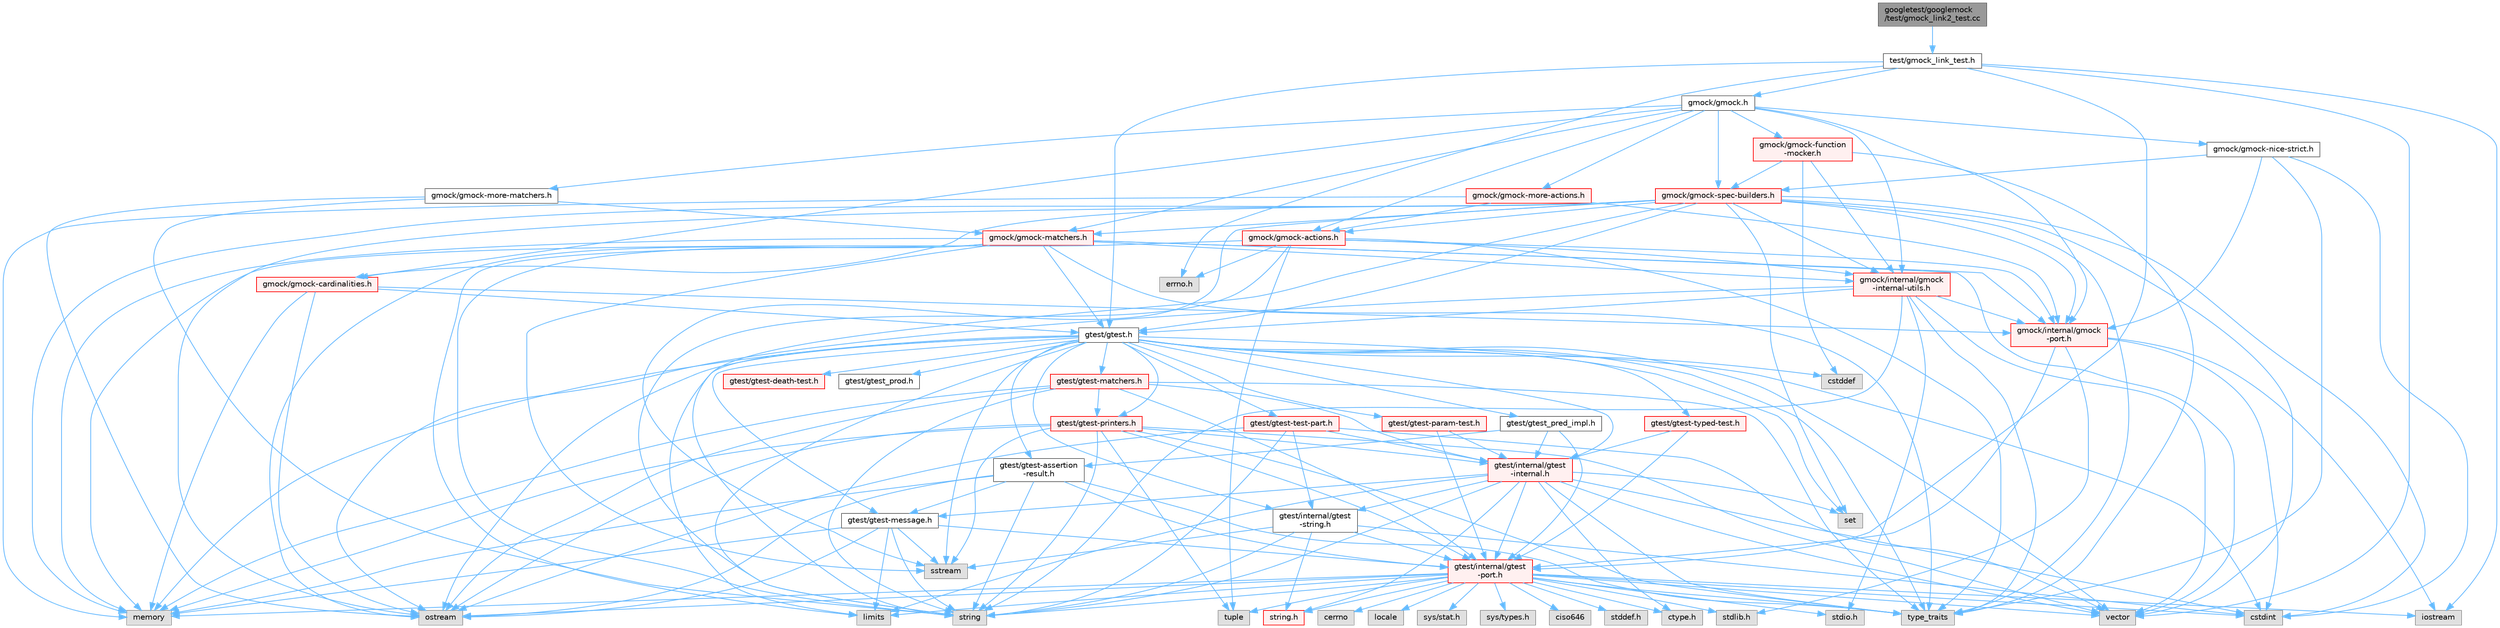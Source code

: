 digraph "googletest/googlemock/test/gmock_link2_test.cc"
{
 // LATEX_PDF_SIZE
  bgcolor="transparent";
  edge [fontname=Helvetica,fontsize=10,labelfontname=Helvetica,labelfontsize=10];
  node [fontname=Helvetica,fontsize=10,shape=box,height=0.2,width=0.4];
  Node1 [id="Node000001",label="googletest/googlemock\l/test/gmock_link2_test.cc",height=0.2,width=0.4,color="gray40", fillcolor="grey60", style="filled", fontcolor="black",tooltip=" "];
  Node1 -> Node2 [id="edge1_Node000001_Node000002",color="steelblue1",style="solid",tooltip=" "];
  Node2 [id="Node000002",label="test/gmock_link_test.h",height=0.2,width=0.4,color="grey40", fillcolor="white", style="filled",URL="$gmock__link__test_8h.html",tooltip=" "];
  Node2 -> Node3 [id="edge2_Node000002_Node000003",color="steelblue1",style="solid",tooltip=" "];
  Node3 [id="Node000003",label="gmock/gmock.h",height=0.2,width=0.4,color="grey40", fillcolor="white", style="filled",URL="$gmock_8h.html",tooltip=" "];
  Node3 -> Node4 [id="edge3_Node000003_Node000004",color="steelblue1",style="solid",tooltip=" "];
  Node4 [id="Node000004",label="gmock/gmock-actions.h",height=0.2,width=0.4,color="red", fillcolor="#FFF0F0", style="filled",URL="$gmock-actions_8h.html",tooltip=" "];
  Node4 -> Node5 [id="edge4_Node000004_Node000005",color="steelblue1",style="solid",tooltip=" "];
  Node5 [id="Node000005",label="errno.h",height=0.2,width=0.4,color="grey60", fillcolor="#E0E0E0", style="filled",tooltip=" "];
  Node4 -> Node9 [id="edge5_Node000004_Node000009",color="steelblue1",style="solid",tooltip=" "];
  Node9 [id="Node000009",label="memory",height=0.2,width=0.4,color="grey60", fillcolor="#E0E0E0", style="filled",tooltip=" "];
  Node4 -> Node10 [id="edge6_Node000004_Node000010",color="steelblue1",style="solid",tooltip=" "];
  Node10 [id="Node000010",label="string",height=0.2,width=0.4,color="grey60", fillcolor="#E0E0E0", style="filled",tooltip=" "];
  Node4 -> Node11 [id="edge7_Node000004_Node000011",color="steelblue1",style="solid",tooltip=" "];
  Node11 [id="Node000011",label="tuple",height=0.2,width=0.4,color="grey60", fillcolor="#E0E0E0", style="filled",tooltip=" "];
  Node4 -> Node12 [id="edge8_Node000004_Node000012",color="steelblue1",style="solid",tooltip=" "];
  Node12 [id="Node000012",label="type_traits",height=0.2,width=0.4,color="grey60", fillcolor="#E0E0E0", style="filled",tooltip=" "];
  Node4 -> Node14 [id="edge9_Node000004_Node000014",color="steelblue1",style="solid",tooltip=" "];
  Node14 [id="Node000014",label="gmock/internal/gmock\l-internal-utils.h",height=0.2,width=0.4,color="red", fillcolor="#FFF0F0", style="filled",URL="$gmock-internal-utils_8h.html",tooltip=" "];
  Node14 -> Node15 [id="edge10_Node000014_Node000015",color="steelblue1",style="solid",tooltip=" "];
  Node15 [id="Node000015",label="stdio.h",height=0.2,width=0.4,color="grey60", fillcolor="#E0E0E0", style="filled",tooltip=" "];
  Node14 -> Node16 [id="edge11_Node000014_Node000016",color="steelblue1",style="solid",tooltip=" "];
  Node16 [id="Node000016",label="ostream",height=0.2,width=0.4,color="grey60", fillcolor="#E0E0E0", style="filled",tooltip=" "];
  Node14 -> Node10 [id="edge12_Node000014_Node000010",color="steelblue1",style="solid",tooltip=" "];
  Node14 -> Node12 [id="edge13_Node000014_Node000012",color="steelblue1",style="solid",tooltip=" "];
  Node14 -> Node17 [id="edge14_Node000014_Node000017",color="steelblue1",style="solid",tooltip=" "];
  Node17 [id="Node000017",label="vector",height=0.2,width=0.4,color="grey60", fillcolor="#E0E0E0", style="filled",tooltip=" "];
  Node14 -> Node18 [id="edge15_Node000014_Node000018",color="steelblue1",style="solid",tooltip=" "];
  Node18 [id="Node000018",label="gmock/internal/gmock\l-port.h",height=0.2,width=0.4,color="red", fillcolor="#FFF0F0", style="filled",URL="$gmock-port_8h.html",tooltip=" "];
  Node18 -> Node20 [id="edge16_Node000018_Node000020",color="steelblue1",style="solid",tooltip=" "];
  Node20 [id="Node000020",label="stdlib.h",height=0.2,width=0.4,color="grey60", fillcolor="#E0E0E0", style="filled",tooltip=" "];
  Node18 -> Node21 [id="edge17_Node000018_Node000021",color="steelblue1",style="solid",tooltip=" "];
  Node21 [id="Node000021",label="cstdint",height=0.2,width=0.4,color="grey60", fillcolor="#E0E0E0", style="filled",tooltip=" "];
  Node18 -> Node22 [id="edge18_Node000018_Node000022",color="steelblue1",style="solid",tooltip=" "];
  Node22 [id="Node000022",label="iostream",height=0.2,width=0.4,color="grey60", fillcolor="#E0E0E0", style="filled",tooltip=" "];
  Node18 -> Node24 [id="edge19_Node000018_Node000024",color="steelblue1",style="solid",tooltip=" "];
  Node24 [id="Node000024",label="gtest/internal/gtest\l-port.h",height=0.2,width=0.4,color="red", fillcolor="#FFF0F0", style="filled",URL="$gtest-port_8h.html",tooltip=" "];
  Node24 -> Node25 [id="edge20_Node000024_Node000025",color="steelblue1",style="solid",tooltip=" "];
  Node25 [id="Node000025",label="ciso646",height=0.2,width=0.4,color="grey60", fillcolor="#E0E0E0", style="filled",tooltip=" "];
  Node24 -> Node26 [id="edge21_Node000024_Node000026",color="steelblue1",style="solid",tooltip=" "];
  Node26 [id="Node000026",label="ctype.h",height=0.2,width=0.4,color="grey60", fillcolor="#E0E0E0", style="filled",tooltip=" "];
  Node24 -> Node27 [id="edge22_Node000024_Node000027",color="steelblue1",style="solid",tooltip=" "];
  Node27 [id="Node000027",label="stddef.h",height=0.2,width=0.4,color="grey60", fillcolor="#E0E0E0", style="filled",tooltip=" "];
  Node24 -> Node15 [id="edge23_Node000024_Node000015",color="steelblue1",style="solid",tooltip=" "];
  Node24 -> Node20 [id="edge24_Node000024_Node000020",color="steelblue1",style="solid",tooltip=" "];
  Node24 -> Node28 [id="edge25_Node000024_Node000028",color="steelblue1",style="solid",tooltip=" "];
  Node28 [id="Node000028",label="string.h",height=0.2,width=0.4,color="red", fillcolor="#FFF0F0", style="filled",URL="$string_8h.html",tooltip=" "];
  Node24 -> Node39 [id="edge26_Node000024_Node000039",color="steelblue1",style="solid",tooltip=" "];
  Node39 [id="Node000039",label="cerrno",height=0.2,width=0.4,color="grey60", fillcolor="#E0E0E0", style="filled",tooltip=" "];
  Node24 -> Node21 [id="edge27_Node000024_Node000021",color="steelblue1",style="solid",tooltip=" "];
  Node24 -> Node22 [id="edge28_Node000024_Node000022",color="steelblue1",style="solid",tooltip=" "];
  Node24 -> Node34 [id="edge29_Node000024_Node000034",color="steelblue1",style="solid",tooltip=" "];
  Node34 [id="Node000034",label="limits",height=0.2,width=0.4,color="grey60", fillcolor="#E0E0E0", style="filled",tooltip=" "];
  Node24 -> Node40 [id="edge30_Node000024_Node000040",color="steelblue1",style="solid",tooltip=" "];
  Node40 [id="Node000040",label="locale",height=0.2,width=0.4,color="grey60", fillcolor="#E0E0E0", style="filled",tooltip=" "];
  Node24 -> Node9 [id="edge31_Node000024_Node000009",color="steelblue1",style="solid",tooltip=" "];
  Node24 -> Node16 [id="edge32_Node000024_Node000016",color="steelblue1",style="solid",tooltip=" "];
  Node24 -> Node10 [id="edge33_Node000024_Node000010",color="steelblue1",style="solid",tooltip=" "];
  Node24 -> Node11 [id="edge34_Node000024_Node000011",color="steelblue1",style="solid",tooltip=" "];
  Node24 -> Node12 [id="edge35_Node000024_Node000012",color="steelblue1",style="solid",tooltip=" "];
  Node24 -> Node17 [id="edge36_Node000024_Node000017",color="steelblue1",style="solid",tooltip=" "];
  Node24 -> Node41 [id="edge37_Node000024_Node000041",color="steelblue1",style="solid",tooltip=" "];
  Node41 [id="Node000041",label="sys/stat.h",height=0.2,width=0.4,color="grey60", fillcolor="#E0E0E0", style="filled",tooltip=" "];
  Node24 -> Node42 [id="edge38_Node000024_Node000042",color="steelblue1",style="solid",tooltip=" "];
  Node42 [id="Node000042",label="sys/types.h",height=0.2,width=0.4,color="grey60", fillcolor="#E0E0E0", style="filled",tooltip=" "];
  Node14 -> Node49 [id="edge39_Node000014_Node000049",color="steelblue1",style="solid",tooltip=" "];
  Node49 [id="Node000049",label="gtest/gtest.h",height=0.2,width=0.4,color="grey40", fillcolor="white", style="filled",URL="$gtest_8h.html",tooltip=" "];
  Node49 -> Node30 [id="edge40_Node000049_Node000030",color="steelblue1",style="solid",tooltip=" "];
  Node30 [id="Node000030",label="cstddef",height=0.2,width=0.4,color="grey60", fillcolor="#E0E0E0", style="filled",tooltip=" "];
  Node49 -> Node21 [id="edge41_Node000049_Node000021",color="steelblue1",style="solid",tooltip=" "];
  Node49 -> Node34 [id="edge42_Node000049_Node000034",color="steelblue1",style="solid",tooltip=" "];
  Node49 -> Node9 [id="edge43_Node000049_Node000009",color="steelblue1",style="solid",tooltip=" "];
  Node49 -> Node16 [id="edge44_Node000049_Node000016",color="steelblue1",style="solid",tooltip=" "];
  Node49 -> Node33 [id="edge45_Node000049_Node000033",color="steelblue1",style="solid",tooltip=" "];
  Node33 [id="Node000033",label="set",height=0.2,width=0.4,color="grey60", fillcolor="#E0E0E0", style="filled",tooltip=" "];
  Node49 -> Node50 [id="edge46_Node000049_Node000050",color="steelblue1",style="solid",tooltip=" "];
  Node50 [id="Node000050",label="sstream",height=0.2,width=0.4,color="grey60", fillcolor="#E0E0E0", style="filled",tooltip=" "];
  Node49 -> Node10 [id="edge47_Node000049_Node000010",color="steelblue1",style="solid",tooltip=" "];
  Node49 -> Node12 [id="edge48_Node000049_Node000012",color="steelblue1",style="solid",tooltip=" "];
  Node49 -> Node17 [id="edge49_Node000049_Node000017",color="steelblue1",style="solid",tooltip=" "];
  Node49 -> Node51 [id="edge50_Node000049_Node000051",color="steelblue1",style="solid",tooltip=" "];
  Node51 [id="Node000051",label="gtest/gtest-assertion\l-result.h",height=0.2,width=0.4,color="grey40", fillcolor="white", style="filled",URL="$gtest-assertion-result_8h.html",tooltip=" "];
  Node51 -> Node9 [id="edge51_Node000051_Node000009",color="steelblue1",style="solid",tooltip=" "];
  Node51 -> Node16 [id="edge52_Node000051_Node000016",color="steelblue1",style="solid",tooltip=" "];
  Node51 -> Node10 [id="edge53_Node000051_Node000010",color="steelblue1",style="solid",tooltip=" "];
  Node51 -> Node12 [id="edge54_Node000051_Node000012",color="steelblue1",style="solid",tooltip=" "];
  Node51 -> Node52 [id="edge55_Node000051_Node000052",color="steelblue1",style="solid",tooltip=" "];
  Node52 [id="Node000052",label="gtest/gtest-message.h",height=0.2,width=0.4,color="grey40", fillcolor="white", style="filled",URL="$gtest-message_8h.html",tooltip=" "];
  Node52 -> Node34 [id="edge56_Node000052_Node000034",color="steelblue1",style="solid",tooltip=" "];
  Node52 -> Node9 [id="edge57_Node000052_Node000009",color="steelblue1",style="solid",tooltip=" "];
  Node52 -> Node16 [id="edge58_Node000052_Node000016",color="steelblue1",style="solid",tooltip=" "];
  Node52 -> Node50 [id="edge59_Node000052_Node000050",color="steelblue1",style="solid",tooltip=" "];
  Node52 -> Node10 [id="edge60_Node000052_Node000010",color="steelblue1",style="solid",tooltip=" "];
  Node52 -> Node24 [id="edge61_Node000052_Node000024",color="steelblue1",style="solid",tooltip=" "];
  Node51 -> Node24 [id="edge62_Node000051_Node000024",color="steelblue1",style="solid",tooltip=" "];
  Node49 -> Node53 [id="edge63_Node000049_Node000053",color="steelblue1",style="solid",tooltip=" "];
  Node53 [id="Node000053",label="gtest/gtest-death-test.h",height=0.2,width=0.4,color="red", fillcolor="#FFF0F0", style="filled",URL="$gtest-death-test_8h.html",tooltip=" "];
  Node49 -> Node55 [id="edge64_Node000049_Node000055",color="steelblue1",style="solid",tooltip=" "];
  Node55 [id="Node000055",label="gtest/gtest-matchers.h",height=0.2,width=0.4,color="red", fillcolor="#FFF0F0", style="filled",URL="$gtest-matchers_8h.html",tooltip=" "];
  Node55 -> Node9 [id="edge65_Node000055_Node000009",color="steelblue1",style="solid",tooltip=" "];
  Node55 -> Node16 [id="edge66_Node000055_Node000016",color="steelblue1",style="solid",tooltip=" "];
  Node55 -> Node10 [id="edge67_Node000055_Node000010",color="steelblue1",style="solid",tooltip=" "];
  Node55 -> Node12 [id="edge68_Node000055_Node000012",color="steelblue1",style="solid",tooltip=" "];
  Node55 -> Node57 [id="edge69_Node000055_Node000057",color="steelblue1",style="solid",tooltip=" "];
  Node57 [id="Node000057",label="gtest/gtest-printers.h",height=0.2,width=0.4,color="red", fillcolor="#FFF0F0", style="filled",URL="$gtest-printers_8h.html",tooltip=" "];
  Node57 -> Node9 [id="edge70_Node000057_Node000009",color="steelblue1",style="solid",tooltip=" "];
  Node57 -> Node16 [id="edge71_Node000057_Node000016",color="steelblue1",style="solid",tooltip=" "];
  Node57 -> Node50 [id="edge72_Node000057_Node000050",color="steelblue1",style="solid",tooltip=" "];
  Node57 -> Node10 [id="edge73_Node000057_Node000010",color="steelblue1",style="solid",tooltip=" "];
  Node57 -> Node11 [id="edge74_Node000057_Node000011",color="steelblue1",style="solid",tooltip=" "];
  Node57 -> Node12 [id="edge75_Node000057_Node000012",color="steelblue1",style="solid",tooltip=" "];
  Node57 -> Node17 [id="edge76_Node000057_Node000017",color="steelblue1",style="solid",tooltip=" "];
  Node57 -> Node58 [id="edge77_Node000057_Node000058",color="steelblue1",style="solid",tooltip=" "];
  Node58 [id="Node000058",label="gtest/internal/gtest\l-internal.h",height=0.2,width=0.4,color="red", fillcolor="#FFF0F0", style="filled",URL="$gtest-internal_8h.html",tooltip=" "];
  Node58 -> Node24 [id="edge78_Node000058_Node000024",color="steelblue1",style="solid",tooltip=" "];
  Node58 -> Node26 [id="edge79_Node000058_Node000026",color="steelblue1",style="solid",tooltip=" "];
  Node58 -> Node28 [id="edge80_Node000058_Node000028",color="steelblue1",style="solid",tooltip=" "];
  Node58 -> Node21 [id="edge81_Node000058_Node000021",color="steelblue1",style="solid",tooltip=" "];
  Node58 -> Node34 [id="edge82_Node000058_Node000034",color="steelblue1",style="solid",tooltip=" "];
  Node58 -> Node33 [id="edge83_Node000058_Node000033",color="steelblue1",style="solid",tooltip=" "];
  Node58 -> Node10 [id="edge84_Node000058_Node000010",color="steelblue1",style="solid",tooltip=" "];
  Node58 -> Node12 [id="edge85_Node000058_Node000012",color="steelblue1",style="solid",tooltip=" "];
  Node58 -> Node17 [id="edge86_Node000058_Node000017",color="steelblue1",style="solid",tooltip=" "];
  Node58 -> Node52 [id="edge87_Node000058_Node000052",color="steelblue1",style="solid",tooltip=" "];
  Node58 -> Node62 [id="edge88_Node000058_Node000062",color="steelblue1",style="solid",tooltip=" "];
  Node62 [id="Node000062",label="gtest/internal/gtest\l-string.h",height=0.2,width=0.4,color="grey40", fillcolor="white", style="filled",URL="$gtest-string_8h.html",tooltip=" "];
  Node62 -> Node28 [id="edge89_Node000062_Node000028",color="steelblue1",style="solid",tooltip=" "];
  Node62 -> Node21 [id="edge90_Node000062_Node000021",color="steelblue1",style="solid",tooltip=" "];
  Node62 -> Node50 [id="edge91_Node000062_Node000050",color="steelblue1",style="solid",tooltip=" "];
  Node62 -> Node10 [id="edge92_Node000062_Node000010",color="steelblue1",style="solid",tooltip=" "];
  Node62 -> Node24 [id="edge93_Node000062_Node000024",color="steelblue1",style="solid",tooltip=" "];
  Node57 -> Node24 [id="edge94_Node000057_Node000024",color="steelblue1",style="solid",tooltip=" "];
  Node55 -> Node58 [id="edge95_Node000055_Node000058",color="steelblue1",style="solid",tooltip=" "];
  Node55 -> Node24 [id="edge96_Node000055_Node000024",color="steelblue1",style="solid",tooltip=" "];
  Node49 -> Node52 [id="edge97_Node000049_Node000052",color="steelblue1",style="solid",tooltip=" "];
  Node49 -> Node65 [id="edge98_Node000049_Node000065",color="steelblue1",style="solid",tooltip=" "];
  Node65 [id="Node000065",label="gtest/gtest-param-test.h",height=0.2,width=0.4,color="red", fillcolor="#FFF0F0", style="filled",URL="$gtest-param-test_8h.html",tooltip=" "];
  Node65 -> Node58 [id="edge99_Node000065_Node000058",color="steelblue1",style="solid",tooltip=" "];
  Node65 -> Node24 [id="edge100_Node000065_Node000024",color="steelblue1",style="solid",tooltip=" "];
  Node49 -> Node57 [id="edge101_Node000049_Node000057",color="steelblue1",style="solid",tooltip=" "];
  Node49 -> Node69 [id="edge102_Node000049_Node000069",color="steelblue1",style="solid",tooltip=" "];
  Node69 [id="Node000069",label="gtest/gtest-test-part.h",height=0.2,width=0.4,color="red", fillcolor="#FFF0F0", style="filled",URL="$gtest-test-part_8h.html",tooltip=" "];
  Node69 -> Node16 [id="edge103_Node000069_Node000016",color="steelblue1",style="solid",tooltip=" "];
  Node69 -> Node10 [id="edge104_Node000069_Node000010",color="steelblue1",style="solid",tooltip=" "];
  Node69 -> Node17 [id="edge105_Node000069_Node000017",color="steelblue1",style="solid",tooltip=" "];
  Node69 -> Node58 [id="edge106_Node000069_Node000058",color="steelblue1",style="solid",tooltip=" "];
  Node69 -> Node62 [id="edge107_Node000069_Node000062",color="steelblue1",style="solid",tooltip=" "];
  Node49 -> Node71 [id="edge108_Node000049_Node000071",color="steelblue1",style="solid",tooltip=" "];
  Node71 [id="Node000071",label="gtest/gtest-typed-test.h",height=0.2,width=0.4,color="red", fillcolor="#FFF0F0", style="filled",URL="$gtest-typed-test_8h.html",tooltip=" "];
  Node71 -> Node58 [id="edge109_Node000071_Node000058",color="steelblue1",style="solid",tooltip=" "];
  Node71 -> Node24 [id="edge110_Node000071_Node000024",color="steelblue1",style="solid",tooltip=" "];
  Node49 -> Node72 [id="edge111_Node000049_Node000072",color="steelblue1",style="solid",tooltip=" "];
  Node72 [id="Node000072",label="gtest/gtest_pred_impl.h",height=0.2,width=0.4,color="grey40", fillcolor="white", style="filled",URL="$gtest__pred__impl_8h.html",tooltip=" "];
  Node72 -> Node51 [id="edge112_Node000072_Node000051",color="steelblue1",style="solid",tooltip=" "];
  Node72 -> Node58 [id="edge113_Node000072_Node000058",color="steelblue1",style="solid",tooltip=" "];
  Node72 -> Node24 [id="edge114_Node000072_Node000024",color="steelblue1",style="solid",tooltip=" "];
  Node49 -> Node73 [id="edge115_Node000049_Node000073",color="steelblue1",style="solid",tooltip=" "];
  Node73 [id="Node000073",label="gtest/gtest_prod.h",height=0.2,width=0.4,color="grey40", fillcolor="white", style="filled",URL="$gtest__prod_8h.html",tooltip=" "];
  Node49 -> Node58 [id="edge116_Node000049_Node000058",color="steelblue1",style="solid",tooltip=" "];
  Node49 -> Node62 [id="edge117_Node000049_Node000062",color="steelblue1",style="solid",tooltip=" "];
  Node4 -> Node18 [id="edge118_Node000004_Node000018",color="steelblue1",style="solid",tooltip=" "];
  Node3 -> Node75 [id="edge119_Node000003_Node000075",color="steelblue1",style="solid",tooltip=" "];
  Node75 [id="Node000075",label="gmock/gmock-cardinalities.h",height=0.2,width=0.4,color="red", fillcolor="#FFF0F0", style="filled",URL="$gmock-cardinalities_8h.html",tooltip=" "];
  Node75 -> Node9 [id="edge120_Node000075_Node000009",color="steelblue1",style="solid",tooltip=" "];
  Node75 -> Node16 [id="edge121_Node000075_Node000016",color="steelblue1",style="solid",tooltip=" "];
  Node75 -> Node18 [id="edge122_Node000075_Node000018",color="steelblue1",style="solid",tooltip=" "];
  Node75 -> Node49 [id="edge123_Node000075_Node000049",color="steelblue1",style="solid",tooltip=" "];
  Node3 -> Node77 [id="edge124_Node000003_Node000077",color="steelblue1",style="solid",tooltip=" "];
  Node77 [id="Node000077",label="gmock/gmock-function\l-mocker.h",height=0.2,width=0.4,color="red", fillcolor="#FFF0F0", style="filled",URL="$gmock-function-mocker_8h.html",tooltip=" "];
  Node77 -> Node30 [id="edge125_Node000077_Node000030",color="steelblue1",style="solid",tooltip=" "];
  Node77 -> Node12 [id="edge126_Node000077_Node000012",color="steelblue1",style="solid",tooltip=" "];
  Node77 -> Node78 [id="edge127_Node000077_Node000078",color="steelblue1",style="solid",tooltip=" "];
  Node78 [id="Node000078",label="gmock/gmock-spec-builders.h",height=0.2,width=0.4,color="red", fillcolor="#FFF0F0", style="filled",URL="$gmock-spec-builders_8h.html",tooltip=" "];
  Node78 -> Node21 [id="edge128_Node000078_Node000021",color="steelblue1",style="solid",tooltip=" "];
  Node78 -> Node9 [id="edge129_Node000078_Node000009",color="steelblue1",style="solid",tooltip=" "];
  Node78 -> Node16 [id="edge130_Node000078_Node000016",color="steelblue1",style="solid",tooltip=" "];
  Node78 -> Node33 [id="edge131_Node000078_Node000033",color="steelblue1",style="solid",tooltip=" "];
  Node78 -> Node50 [id="edge132_Node000078_Node000050",color="steelblue1",style="solid",tooltip=" "];
  Node78 -> Node10 [id="edge133_Node000078_Node000010",color="steelblue1",style="solid",tooltip=" "];
  Node78 -> Node12 [id="edge134_Node000078_Node000012",color="steelblue1",style="solid",tooltip=" "];
  Node78 -> Node17 [id="edge135_Node000078_Node000017",color="steelblue1",style="solid",tooltip=" "];
  Node78 -> Node4 [id="edge136_Node000078_Node000004",color="steelblue1",style="solid",tooltip=" "];
  Node78 -> Node75 [id="edge137_Node000078_Node000075",color="steelblue1",style="solid",tooltip=" "];
  Node78 -> Node79 [id="edge138_Node000078_Node000079",color="steelblue1",style="solid",tooltip=" "];
  Node79 [id="Node000079",label="gmock/gmock-matchers.h",height=0.2,width=0.4,color="red", fillcolor="#FFF0F0", style="filled",URL="$gmock-matchers_8h.html",tooltip=" "];
  Node79 -> Node34 [id="edge139_Node000079_Node000034",color="steelblue1",style="solid",tooltip=" "];
  Node79 -> Node9 [id="edge140_Node000079_Node000009",color="steelblue1",style="solid",tooltip=" "];
  Node79 -> Node16 [id="edge141_Node000079_Node000016",color="steelblue1",style="solid",tooltip=" "];
  Node79 -> Node50 [id="edge142_Node000079_Node000050",color="steelblue1",style="solid",tooltip=" "];
  Node79 -> Node10 [id="edge143_Node000079_Node000010",color="steelblue1",style="solid",tooltip=" "];
  Node79 -> Node12 [id="edge144_Node000079_Node000012",color="steelblue1",style="solid",tooltip=" "];
  Node79 -> Node17 [id="edge145_Node000079_Node000017",color="steelblue1",style="solid",tooltip=" "];
  Node79 -> Node14 [id="edge146_Node000079_Node000014",color="steelblue1",style="solid",tooltip=" "];
  Node79 -> Node18 [id="edge147_Node000079_Node000018",color="steelblue1",style="solid",tooltip=" "];
  Node79 -> Node49 [id="edge148_Node000079_Node000049",color="steelblue1",style="solid",tooltip=" "];
  Node78 -> Node14 [id="edge149_Node000078_Node000014",color="steelblue1",style="solid",tooltip=" "];
  Node78 -> Node18 [id="edge150_Node000078_Node000018",color="steelblue1",style="solid",tooltip=" "];
  Node78 -> Node49 [id="edge151_Node000078_Node000049",color="steelblue1",style="solid",tooltip=" "];
  Node77 -> Node14 [id="edge152_Node000077_Node000014",color="steelblue1",style="solid",tooltip=" "];
  Node3 -> Node79 [id="edge153_Node000003_Node000079",color="steelblue1",style="solid",tooltip=" "];
  Node3 -> Node84 [id="edge154_Node000003_Node000084",color="steelblue1",style="solid",tooltip=" "];
  Node84 [id="Node000084",label="gmock/gmock-more-actions.h",height=0.2,width=0.4,color="red", fillcolor="#FFF0F0", style="filled",URL="$gmock-more-actions_8h.html",tooltip=" "];
  Node84 -> Node9 [id="edge155_Node000084_Node000009",color="steelblue1",style="solid",tooltip=" "];
  Node84 -> Node4 [id="edge156_Node000084_Node000004",color="steelblue1",style="solid",tooltip=" "];
  Node84 -> Node18 [id="edge157_Node000084_Node000018",color="steelblue1",style="solid",tooltip=" "];
  Node3 -> Node86 [id="edge158_Node000003_Node000086",color="steelblue1",style="solid",tooltip=" "];
  Node86 [id="Node000086",label="gmock/gmock-more-matchers.h",height=0.2,width=0.4,color="grey40", fillcolor="white", style="filled",URL="$gmock-more-matchers_8h.html",tooltip=" "];
  Node86 -> Node16 [id="edge159_Node000086_Node000016",color="steelblue1",style="solid",tooltip=" "];
  Node86 -> Node10 [id="edge160_Node000086_Node000010",color="steelblue1",style="solid",tooltip=" "];
  Node86 -> Node79 [id="edge161_Node000086_Node000079",color="steelblue1",style="solid",tooltip=" "];
  Node3 -> Node87 [id="edge162_Node000003_Node000087",color="steelblue1",style="solid",tooltip=" "];
  Node87 [id="Node000087",label="gmock/gmock-nice-strict.h",height=0.2,width=0.4,color="grey40", fillcolor="white", style="filled",URL="$gmock-nice-strict_8h.html",tooltip=" "];
  Node87 -> Node21 [id="edge163_Node000087_Node000021",color="steelblue1",style="solid",tooltip=" "];
  Node87 -> Node12 [id="edge164_Node000087_Node000012",color="steelblue1",style="solid",tooltip=" "];
  Node87 -> Node78 [id="edge165_Node000087_Node000078",color="steelblue1",style="solid",tooltip=" "];
  Node87 -> Node18 [id="edge166_Node000087_Node000018",color="steelblue1",style="solid",tooltip=" "];
  Node3 -> Node78 [id="edge167_Node000003_Node000078",color="steelblue1",style="solid",tooltip=" "];
  Node3 -> Node14 [id="edge168_Node000003_Node000014",color="steelblue1",style="solid",tooltip=" "];
  Node3 -> Node18 [id="edge169_Node000003_Node000018",color="steelblue1",style="solid",tooltip=" "];
  Node2 -> Node5 [id="edge170_Node000002_Node000005",color="steelblue1",style="solid",tooltip=" "];
  Node2 -> Node22 [id="edge171_Node000002_Node000022",color="steelblue1",style="solid",tooltip=" "];
  Node2 -> Node17 [id="edge172_Node000002_Node000017",color="steelblue1",style="solid",tooltip=" "];
  Node2 -> Node49 [id="edge173_Node000002_Node000049",color="steelblue1",style="solid",tooltip=" "];
  Node2 -> Node24 [id="edge174_Node000002_Node000024",color="steelblue1",style="solid",tooltip=" "];
}
